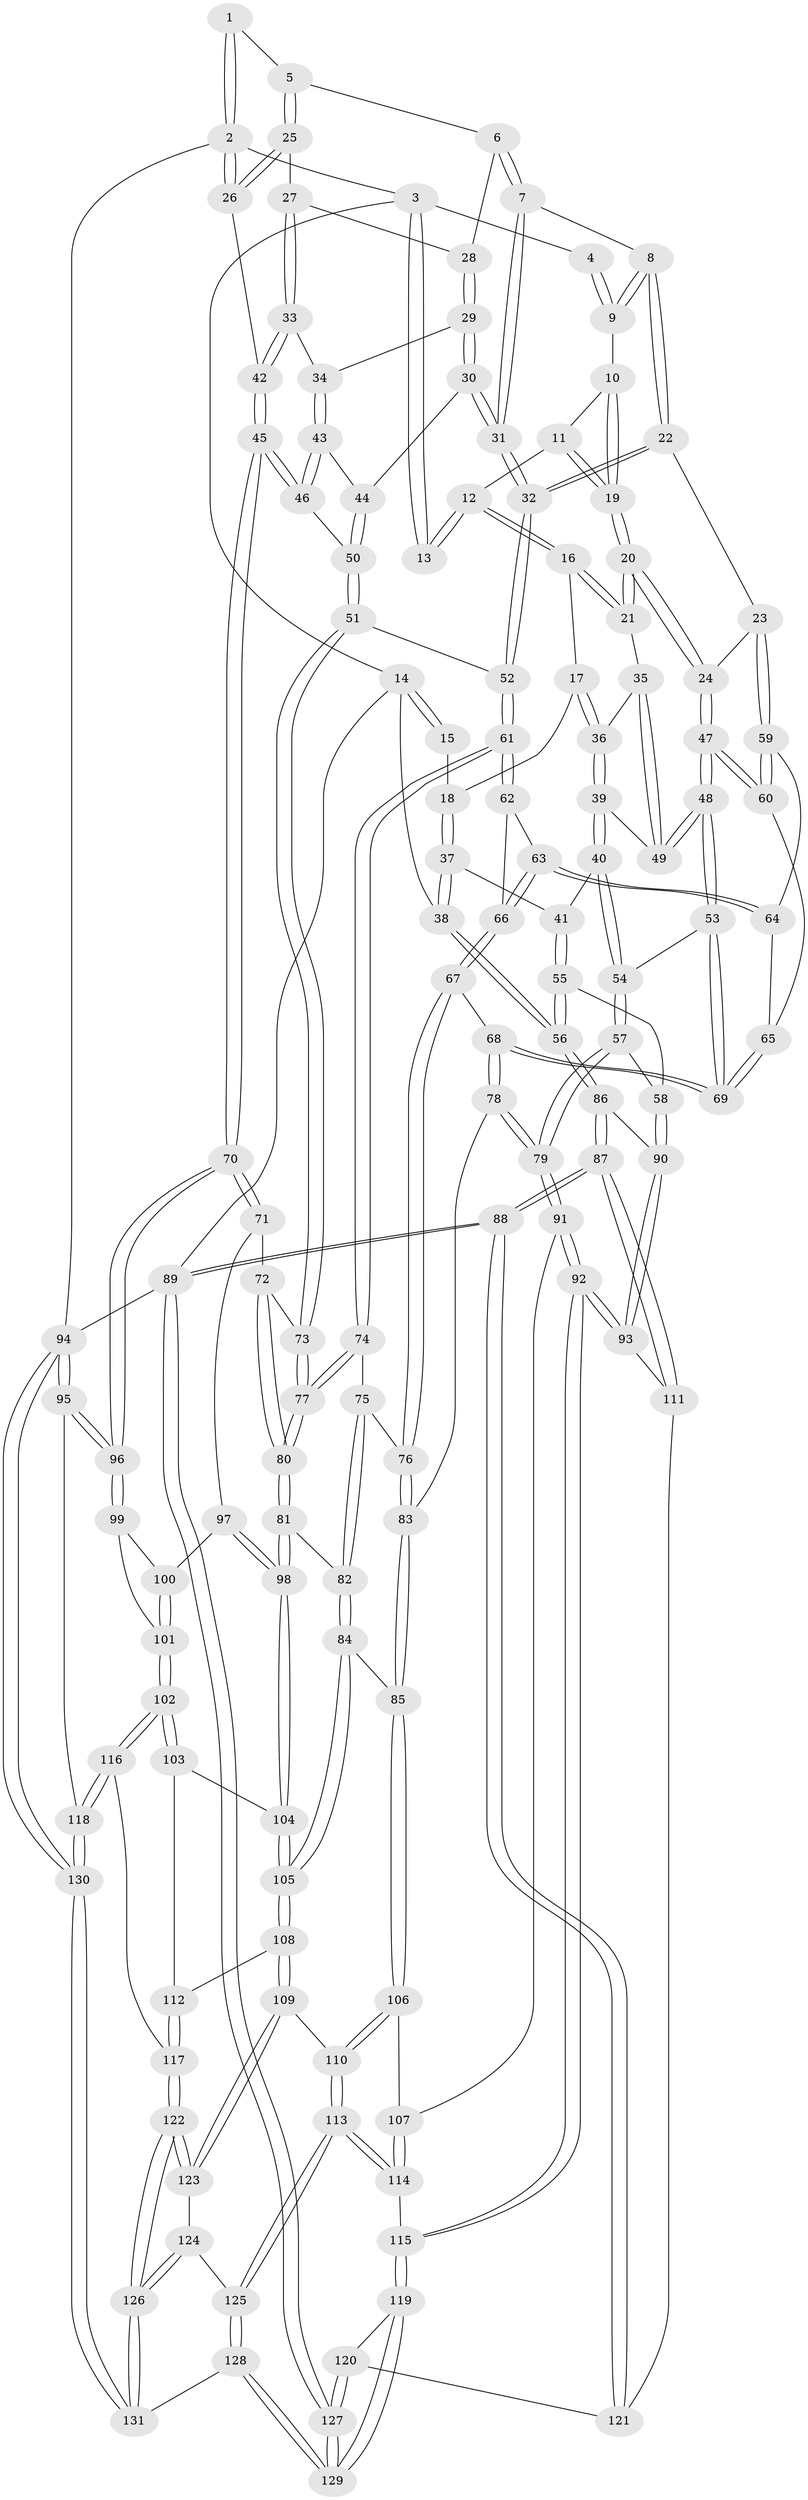 // Generated by graph-tools (version 1.1) at 2025/11/02/27/25 16:11:52]
// undirected, 131 vertices, 324 edges
graph export_dot {
graph [start="1"]
  node [color=gray90,style=filled];
  1 [pos="+0.7820688464300294+0"];
  2 [pos="+1+0"];
  3 [pos="+0.3064763283483232+0"];
  4 [pos="+0.635999602480686+0"];
  5 [pos="+0.8497096194430551+0.06544828174208284"];
  6 [pos="+0.8353821023380112+0.09996564355428063"];
  7 [pos="+0.7592839073859162+0.156230119302684"];
  8 [pos="+0.6537112972222289+0.13439476948353196"];
  9 [pos="+0.6140313771143856+0.10782689843330193"];
  10 [pos="+0.5963718255946086+0.1176073726927125"];
  11 [pos="+0.4243345867679193+0.05783975812405977"];
  12 [pos="+0.3114367047253345+0"];
  13 [pos="+0.29791906536573354+0"];
  14 [pos="+0+0.22096491923097847"];
  15 [pos="+0.10283659950426373+0.07233369158337738"];
  16 [pos="+0.2882844710019301+0.16873363294529117"];
  17 [pos="+0.28060489052824344+0.17767944037526684"];
  18 [pos="+0.15977440680255342+0.2262483289584087"];
  19 [pos="+0.5013180782851494+0.24323565828465893"];
  20 [pos="+0.497893331817125+0.2619026797486382"];
  21 [pos="+0.43530013878936635+0.26683509894273494"];
  22 [pos="+0.6225058928821315+0.3385086102471879"];
  23 [pos="+0.5836782354122129+0.3337464457654912"];
  24 [pos="+0.5292602027497376+0.296597195040373"];
  25 [pos="+1+0.12696694653846918"];
  26 [pos="+1+0.13542433293329897"];
  27 [pos="+0.923848150171311+0.22263693359696304"];
  28 [pos="+0.8719060368471984+0.17398951554010206"];
  29 [pos="+0.8408609965425071+0.2773600453766622"];
  30 [pos="+0.7785087181268062+0.3092381724414843"];
  31 [pos="+0.7349199205392837+0.30494801965971235"];
  32 [pos="+0.6695496872198405+0.355359739453302"];
  33 [pos="+0.9326241737606819+0.2780168119106954"];
  34 [pos="+0.9140725036951971+0.2929573775113761"];
  35 [pos="+0.41165638375647307+0.2925939217904254"];
  36 [pos="+0.2777010594874598+0.3133216757141929"];
  37 [pos="+0.09320792763924912+0.2998098949011023"];
  38 [pos="+0+0.353286407967489"];
  39 [pos="+0.2677352915804104+0.339452969817293"];
  40 [pos="+0.25707608947795896+0.3531312758139654"];
  41 [pos="+0.2078061493042321+0.35840289731253433"];
  42 [pos="+1+0.3803516758646194"];
  43 [pos="+0.9037425082522678+0.330015466681414"];
  44 [pos="+0.8369624655595413+0.35233600035049795"];
  45 [pos="+1+0.418527212979806"];
  46 [pos="+0.9236006677474475+0.3748157976432688"];
  47 [pos="+0.3937392833281828+0.45537546705585347"];
  48 [pos="+0.3783406499028076+0.46357936901951435"];
  49 [pos="+0.38174910291226716+0.350836728692653"];
  50 [pos="+0.8644154409058038+0.4375724641860779"];
  51 [pos="+0.8596892057121138+0.45929321929485845"];
  52 [pos="+0.6943316971749449+0.42740101319300905"];
  53 [pos="+0.37170718313221746+0.47275004752967403"];
  54 [pos="+0.34313197775308385+0.4832459043590836"];
  55 [pos="+0.18285556449014792+0.5134188449570959"];
  56 [pos="+0+0.4459592764206628"];
  57 [pos="+0.2865114639662432+0.5497624001412493"];
  58 [pos="+0.22869602301478267+0.548961348638911"];
  59 [pos="+0.5401538129301602+0.41319536994167805"];
  60 [pos="+0.4079999627737911+0.453061043012201"];
  61 [pos="+0.682405674948254+0.4930088418109452"];
  62 [pos="+0.6037947044580969+0.48949545516913895"];
  63 [pos="+0.541605954405622+0.4673073160541294"];
  64 [pos="+0.534035056938289+0.4558430748447447"];
  65 [pos="+0.5176180162371505+0.4695729519768023"];
  66 [pos="+0.552497702818671+0.5086514840637909"];
  67 [pos="+0.5511285632432387+0.521273117599047"];
  68 [pos="+0.4804251032788627+0.5573749038423867"];
  69 [pos="+0.4706265407632199+0.5419916953525744"];
  70 [pos="+1+0.5421225969478148"];
  71 [pos="+1+0.5431997856339994"];
  72 [pos="+0.9794602727742077+0.5257178542857068"];
  73 [pos="+0.8739080023193904+0.4830147103372735"];
  74 [pos="+0.6828007099340347+0.5170346051200666"];
  75 [pos="+0.6752558576211891+0.5251596632315136"];
  76 [pos="+0.6254293552162453+0.5685247938455057"];
  77 [pos="+0.7846438088585732+0.5950560148380586"];
  78 [pos="+0.4989208773426159+0.6597688358626597"];
  79 [pos="+0.36862934738399805+0.7076246740777471"];
  80 [pos="+0.7951906401195541+0.633608463526091"];
  81 [pos="+0.8001751491580067+0.6729140416124231"];
  82 [pos="+0.6962669049702498+0.6801043889659021"];
  83 [pos="+0.5632559108246946+0.6781843907998146"];
  84 [pos="+0.600004853758174+0.7040458685671417"];
  85 [pos="+0.5674487421622295+0.6833261420317664"];
  86 [pos="+0+0.5989127594182092"];
  87 [pos="+0+1"];
  88 [pos="+0+1"];
  89 [pos="+0+1"];
  90 [pos="+0.13236522441426807+0.6964242138057498"];
  91 [pos="+0.3540371928049169+0.7401899423431089"];
  92 [pos="+0.28655238355167006+0.8152729216949459"];
  93 [pos="+0.176586031081561+0.7767579376546148"];
  94 [pos="+1+1"];
  95 [pos="+1+0.8923154722763788"];
  96 [pos="+1+0.7064212064923439"];
  97 [pos="+0.8543341563433703+0.6726266393468762"];
  98 [pos="+0.8008368827947071+0.673744161891854"];
  99 [pos="+1+0.7432279973839891"];
  100 [pos="+0.9070815308762739+0.7057762621375986"];
  101 [pos="+0.8986332965774246+0.8359960453558841"];
  102 [pos="+0.8748955787430672+0.853474972375202"];
  103 [pos="+0.8120150246724843+0.7745048018279759"];
  104 [pos="+0.7982033769048644+0.7316710190799904"];
  105 [pos="+0.6468320520866201+0.8023835417050902"];
  106 [pos="+0.5127855767304109+0.8197772306837229"];
  107 [pos="+0.46124211488102485+0.8135822459970136"];
  108 [pos="+0.6491094567342311+0.8355433415428501"];
  109 [pos="+0.6209072245796281+0.8771579362226236"];
  110 [pos="+0.5155115491396226+0.8249285756717575"];
  111 [pos="+0.09228966473763062+0.8435361844821747"];
  112 [pos="+0.7104045758142471+0.8504377328797639"];
  113 [pos="+0.47918273706449943+0.9350377568744067"];
  114 [pos="+0.4522071476269958+0.9179393292401826"];
  115 [pos="+0.29676483515281893+0.8727925967104987"];
  116 [pos="+0.8677121486869203+0.9058802619640486"];
  117 [pos="+0.7819844180892668+0.9173090765193661"];
  118 [pos="+0.885891977498693+0.934834495487966"];
  119 [pos="+0.2919211917193858+0.8901678712872598"];
  120 [pos="+0.16553975233244395+0.9489485278085531"];
  121 [pos="+0.1585447302042334+0.9495261314041903"];
  122 [pos="+0.7265725122168085+0.9710245401938533"];
  123 [pos="+0.6198775484653672+0.881845974708351"];
  124 [pos="+0.6037207749257856+0.9048178495040997"];
  125 [pos="+0.5013357474431195+0.9632123763419187"];
  126 [pos="+0.6874387835963288+1"];
  127 [pos="+0.289114261557337+1"];
  128 [pos="+0.4745597515814322+1"];
  129 [pos="+0.33081522694489796+1"];
  130 [pos="+0.9119971555013745+1"];
  131 [pos="+0.6832875717108582+1"];
  1 -- 2;
  1 -- 2;
  1 -- 5;
  2 -- 3;
  2 -- 26;
  2 -- 26;
  2 -- 94;
  3 -- 4;
  3 -- 13;
  3 -- 13;
  3 -- 14;
  4 -- 9;
  4 -- 9;
  5 -- 6;
  5 -- 25;
  5 -- 25;
  6 -- 7;
  6 -- 7;
  6 -- 28;
  7 -- 8;
  7 -- 31;
  7 -- 31;
  8 -- 9;
  8 -- 9;
  8 -- 22;
  8 -- 22;
  9 -- 10;
  10 -- 11;
  10 -- 19;
  10 -- 19;
  11 -- 12;
  11 -- 19;
  11 -- 19;
  12 -- 13;
  12 -- 13;
  12 -- 16;
  12 -- 16;
  14 -- 15;
  14 -- 15;
  14 -- 38;
  14 -- 89;
  15 -- 18;
  16 -- 17;
  16 -- 21;
  16 -- 21;
  17 -- 18;
  17 -- 36;
  17 -- 36;
  18 -- 37;
  18 -- 37;
  19 -- 20;
  19 -- 20;
  20 -- 21;
  20 -- 21;
  20 -- 24;
  20 -- 24;
  21 -- 35;
  22 -- 23;
  22 -- 32;
  22 -- 32;
  23 -- 24;
  23 -- 59;
  23 -- 59;
  24 -- 47;
  24 -- 47;
  25 -- 26;
  25 -- 26;
  25 -- 27;
  26 -- 42;
  27 -- 28;
  27 -- 33;
  27 -- 33;
  28 -- 29;
  28 -- 29;
  29 -- 30;
  29 -- 30;
  29 -- 34;
  30 -- 31;
  30 -- 31;
  30 -- 44;
  31 -- 32;
  31 -- 32;
  32 -- 52;
  32 -- 52;
  33 -- 34;
  33 -- 42;
  33 -- 42;
  34 -- 43;
  34 -- 43;
  35 -- 36;
  35 -- 49;
  35 -- 49;
  36 -- 39;
  36 -- 39;
  37 -- 38;
  37 -- 38;
  37 -- 41;
  38 -- 56;
  38 -- 56;
  39 -- 40;
  39 -- 40;
  39 -- 49;
  40 -- 41;
  40 -- 54;
  40 -- 54;
  41 -- 55;
  41 -- 55;
  42 -- 45;
  42 -- 45;
  43 -- 44;
  43 -- 46;
  43 -- 46;
  44 -- 50;
  44 -- 50;
  45 -- 46;
  45 -- 46;
  45 -- 70;
  45 -- 70;
  46 -- 50;
  47 -- 48;
  47 -- 48;
  47 -- 60;
  47 -- 60;
  48 -- 49;
  48 -- 49;
  48 -- 53;
  48 -- 53;
  50 -- 51;
  50 -- 51;
  51 -- 52;
  51 -- 73;
  51 -- 73;
  52 -- 61;
  52 -- 61;
  53 -- 54;
  53 -- 69;
  53 -- 69;
  54 -- 57;
  54 -- 57;
  55 -- 56;
  55 -- 56;
  55 -- 58;
  56 -- 86;
  56 -- 86;
  57 -- 58;
  57 -- 79;
  57 -- 79;
  58 -- 90;
  58 -- 90;
  59 -- 60;
  59 -- 60;
  59 -- 64;
  60 -- 65;
  61 -- 62;
  61 -- 62;
  61 -- 74;
  61 -- 74;
  62 -- 63;
  62 -- 66;
  63 -- 64;
  63 -- 64;
  63 -- 66;
  63 -- 66;
  64 -- 65;
  65 -- 69;
  65 -- 69;
  66 -- 67;
  66 -- 67;
  67 -- 68;
  67 -- 76;
  67 -- 76;
  68 -- 69;
  68 -- 69;
  68 -- 78;
  68 -- 78;
  70 -- 71;
  70 -- 71;
  70 -- 96;
  70 -- 96;
  71 -- 72;
  71 -- 97;
  72 -- 73;
  72 -- 80;
  72 -- 80;
  73 -- 77;
  73 -- 77;
  74 -- 75;
  74 -- 77;
  74 -- 77;
  75 -- 76;
  75 -- 82;
  75 -- 82;
  76 -- 83;
  76 -- 83;
  77 -- 80;
  77 -- 80;
  78 -- 79;
  78 -- 79;
  78 -- 83;
  79 -- 91;
  79 -- 91;
  80 -- 81;
  80 -- 81;
  81 -- 82;
  81 -- 98;
  81 -- 98;
  82 -- 84;
  82 -- 84;
  83 -- 85;
  83 -- 85;
  84 -- 85;
  84 -- 105;
  84 -- 105;
  85 -- 106;
  85 -- 106;
  86 -- 87;
  86 -- 87;
  86 -- 90;
  87 -- 88;
  87 -- 88;
  87 -- 111;
  87 -- 111;
  88 -- 89;
  88 -- 89;
  88 -- 121;
  88 -- 121;
  89 -- 127;
  89 -- 127;
  89 -- 94;
  90 -- 93;
  90 -- 93;
  91 -- 92;
  91 -- 92;
  91 -- 107;
  92 -- 93;
  92 -- 93;
  92 -- 115;
  92 -- 115;
  93 -- 111;
  94 -- 95;
  94 -- 95;
  94 -- 130;
  94 -- 130;
  95 -- 96;
  95 -- 96;
  95 -- 118;
  96 -- 99;
  96 -- 99;
  97 -- 98;
  97 -- 98;
  97 -- 100;
  98 -- 104;
  98 -- 104;
  99 -- 100;
  99 -- 101;
  100 -- 101;
  100 -- 101;
  101 -- 102;
  101 -- 102;
  102 -- 103;
  102 -- 103;
  102 -- 116;
  102 -- 116;
  103 -- 104;
  103 -- 112;
  104 -- 105;
  104 -- 105;
  105 -- 108;
  105 -- 108;
  106 -- 107;
  106 -- 110;
  106 -- 110;
  107 -- 114;
  107 -- 114;
  108 -- 109;
  108 -- 109;
  108 -- 112;
  109 -- 110;
  109 -- 123;
  109 -- 123;
  110 -- 113;
  110 -- 113;
  111 -- 121;
  112 -- 117;
  112 -- 117;
  113 -- 114;
  113 -- 114;
  113 -- 125;
  113 -- 125;
  114 -- 115;
  115 -- 119;
  115 -- 119;
  116 -- 117;
  116 -- 118;
  116 -- 118;
  117 -- 122;
  117 -- 122;
  118 -- 130;
  118 -- 130;
  119 -- 120;
  119 -- 129;
  119 -- 129;
  120 -- 121;
  120 -- 127;
  120 -- 127;
  122 -- 123;
  122 -- 123;
  122 -- 126;
  122 -- 126;
  123 -- 124;
  124 -- 125;
  124 -- 126;
  124 -- 126;
  125 -- 128;
  125 -- 128;
  126 -- 131;
  126 -- 131;
  127 -- 129;
  127 -- 129;
  128 -- 129;
  128 -- 129;
  128 -- 131;
  130 -- 131;
  130 -- 131;
}
